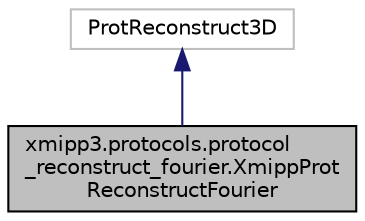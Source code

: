 digraph "xmipp3.protocols.protocol_reconstruct_fourier.XmippProtReconstructFourier"
{
  edge [fontname="Helvetica",fontsize="10",labelfontname="Helvetica",labelfontsize="10"];
  node [fontname="Helvetica",fontsize="10",shape=record];
  Node0 [label="xmipp3.protocols.protocol\l_reconstruct_fourier.XmippProt\lReconstructFourier",height=0.2,width=0.4,color="black", fillcolor="grey75", style="filled", fontcolor="black"];
  Node1 -> Node0 [dir="back",color="midnightblue",fontsize="10",style="solid",fontname="Helvetica"];
  Node1 [label="ProtReconstruct3D",height=0.2,width=0.4,color="grey75", fillcolor="white", style="filled"];
}

